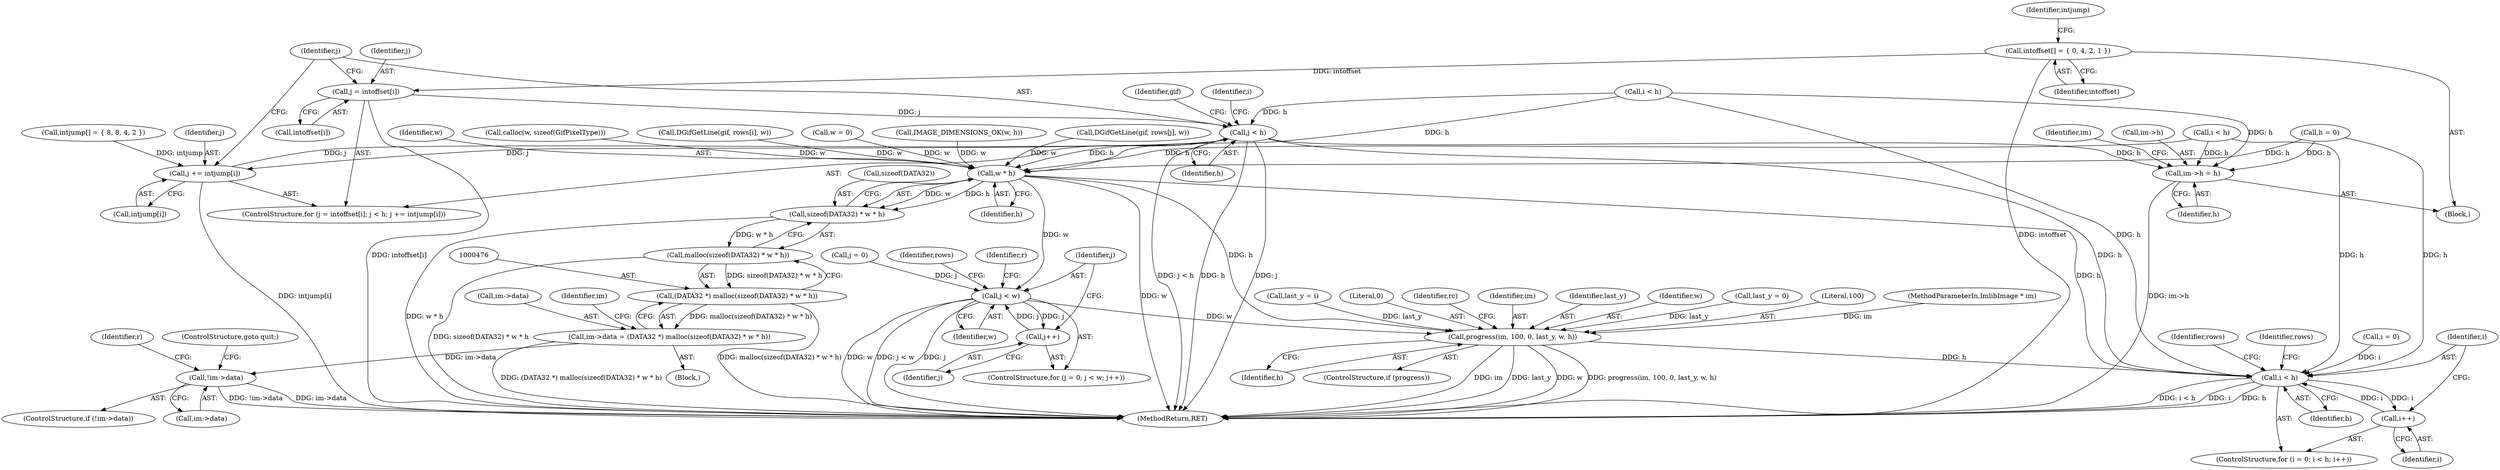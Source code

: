 digraph "0_enlightment_37a96801663b7b4cd3fbe56cc0eb8b6a17e766a8@array" {
"1000305" [label="(Call,j = intoffset[i])"];
"1000116" [label="(Call,intoffset[] = { 0, 4, 2, 1 })"];
"1000310" [label="(Call,j < h)"];
"1000313" [label="(Call,j += intjump[i])"];
"1000425" [label="(Call,im->h = h)"];
"1000481" [label="(Call,w * h)"];
"1000478" [label="(Call,sizeof(DATA32) * w * h)"];
"1000477" [label="(Call,malloc(sizeof(DATA32) * w * h))"];
"1000475" [label="(Call,(DATA32 *) malloc(sizeof(DATA32) * w * h))"];
"1000471" [label="(Call,im->data = (DATA32 *) malloc(sizeof(DATA32) * w * h))"];
"1000485" [label="(Call,!im->data)"];
"1000553" [label="(Call,j < w)"];
"1000556" [label="(Call,j++)"];
"1000741" [label="(Call,progress(im, 100, 0, last_y, w, h))"];
"1000756" [label="(Call,i < h)"];
"1000759" [label="(Call,i++)"];
"1000483" [label="(Identifier,h)"];
"1000337" [label="(Call,DGifGetLine(gif, rows[i], w))"];
"1000484" [label="(ControlStructure,if (!im->data))"];
"1000760" [label="(Identifier,i)"];
"1000320" [label="(Identifier,gif)"];
"1000249" [label="(Call,IMAGE_DIMENSIONS_OK(w, h))"];
"1000555" [label="(Identifier,w)"];
"1000449" [label="(Block,)"];
"1000563" [label="(Identifier,rows)"];
"1000697" [label="(Identifier,r)"];
"1000117" [label="(Identifier,intoffset)"];
"1000119" [label="(Call,intjump[] = { 8, 8, 4, 2 })"];
"1000554" [label="(Identifier,j)"];
"1000315" [label="(Call,intjump[i])"];
"1000314" [label="(Identifier,j)"];
"1000553" [label="(Call,j < w)"];
"1000110" [label="(MethodParameterIn,ImlibImage * im)"];
"1000549" [label="(ControlStructure,for (j = 0; j < w; j++))"];
"1000692" [label="(Call,last_y = i)"];
"1000752" [label="(ControlStructure,for (i = 0; i < h; i++))"];
"1000744" [label="(Literal,0)"];
"1000319" [label="(Call,DGifGetLine(gif, rows[j], w))"];
"1000267" [label="(Call,i < h)"];
"1000312" [label="(Identifier,h)"];
"1000472" [label="(Call,im->data)"];
"1000135" [label="(Call,w = 0)"];
"1000756" [label="(Call,i < h)"];
"1000478" [label="(Call,sizeof(DATA32) * w * h)"];
"1000749" [label="(Identifier,rc)"];
"1000759" [label="(Call,i++)"];
"1000742" [label="(Identifier,im)"];
"1000311" [label="(Identifier,j)"];
"1000741" [label="(Call,progress(im, 100, 0, last_y, w, h))"];
"1000493" [label="(Identifier,r)"];
"1000471" [label="(Call,im->data = (DATA32 *) malloc(sizeof(DATA32) * w * h))"];
"1000331" [label="(Call,i < h)"];
"1000310" [label="(Call,j < h)"];
"1000475" [label="(Call,(DATA32 *) malloc(sizeof(DATA32) * w * h))"];
"1000745" [label="(Identifier,last_y)"];
"1000485" [label="(Call,!im->data)"];
"1000313" [label="(Call,j += intjump[i])"];
"1000425" [label="(Call,im->h = h)"];
"1000557" [label="(Identifier,j)"];
"1000747" [label="(Identifier,h)"];
"1000486" [label="(Call,im->data)"];
"1000746" [label="(Identifier,w)"];
"1000305" [label="(Call,j = intoffset[i])"];
"1000429" [label="(Identifier,h)"];
"1000152" [label="(Call,last_y = 0)"];
"1000479" [label="(Call,sizeof(DATA32))"];
"1000758" [label="(Identifier,h)"];
"1000489" [label="(ControlStructure,goto quit;)"];
"1000433" [label="(Identifier,im)"];
"1000763" [label="(Identifier,rows)"];
"1000304" [label="(ControlStructure,for (j = intoffset[i]; j < h; j += intjump[i]))"];
"1000743" [label="(Literal,100)"];
"1000766" [label="(Identifier,rows)"];
"1000116" [label="(Call,intoffset[] = { 0, 4, 2, 1 })"];
"1000306" [label="(Identifier,j)"];
"1000139" [label="(Call,h = 0)"];
"1000120" [label="(Identifier,intjump)"];
"1000739" [label="(ControlStructure,if (progress))"];
"1000753" [label="(Call,i = 0)"];
"1000307" [label="(Call,intoffset[i])"];
"1000757" [label="(Identifier,i)"];
"1000114" [label="(Block,)"];
"1000773" [label="(MethodReturn,RET)"];
"1000482" [label="(Identifier,w)"];
"1000487" [label="(Identifier,im)"];
"1000277" [label="(Call,calloc(w, sizeof(GifPixelType)))"];
"1000302" [label="(Identifier,i)"];
"1000477" [label="(Call,malloc(sizeof(DATA32) * w * h))"];
"1000550" [label="(Call,j = 0)"];
"1000481" [label="(Call,w * h)"];
"1000426" [label="(Call,im->h)"];
"1000556" [label="(Call,j++)"];
"1000305" -> "1000304"  [label="AST: "];
"1000305" -> "1000307"  [label="CFG: "];
"1000306" -> "1000305"  [label="AST: "];
"1000307" -> "1000305"  [label="AST: "];
"1000311" -> "1000305"  [label="CFG: "];
"1000305" -> "1000773"  [label="DDG: intoffset[i]"];
"1000116" -> "1000305"  [label="DDG: intoffset"];
"1000305" -> "1000310"  [label="DDG: j"];
"1000116" -> "1000114"  [label="AST: "];
"1000116" -> "1000117"  [label="CFG: "];
"1000117" -> "1000116"  [label="AST: "];
"1000120" -> "1000116"  [label="CFG: "];
"1000116" -> "1000773"  [label="DDG: intoffset"];
"1000310" -> "1000304"  [label="AST: "];
"1000310" -> "1000312"  [label="CFG: "];
"1000311" -> "1000310"  [label="AST: "];
"1000312" -> "1000310"  [label="AST: "];
"1000320" -> "1000310"  [label="CFG: "];
"1000302" -> "1000310"  [label="CFG: "];
"1000310" -> "1000773"  [label="DDG: j < h"];
"1000310" -> "1000773"  [label="DDG: h"];
"1000310" -> "1000773"  [label="DDG: j"];
"1000313" -> "1000310"  [label="DDG: j"];
"1000267" -> "1000310"  [label="DDG: h"];
"1000310" -> "1000313"  [label="DDG: j"];
"1000310" -> "1000425"  [label="DDG: h"];
"1000310" -> "1000481"  [label="DDG: h"];
"1000310" -> "1000756"  [label="DDG: h"];
"1000313" -> "1000304"  [label="AST: "];
"1000313" -> "1000315"  [label="CFG: "];
"1000314" -> "1000313"  [label="AST: "];
"1000315" -> "1000313"  [label="AST: "];
"1000311" -> "1000313"  [label="CFG: "];
"1000313" -> "1000773"  [label="DDG: intjump[i]"];
"1000119" -> "1000313"  [label="DDG: intjump"];
"1000425" -> "1000114"  [label="AST: "];
"1000425" -> "1000429"  [label="CFG: "];
"1000426" -> "1000425"  [label="AST: "];
"1000429" -> "1000425"  [label="AST: "];
"1000433" -> "1000425"  [label="CFG: "];
"1000425" -> "1000773"  [label="DDG: im->h"];
"1000331" -> "1000425"  [label="DDG: h"];
"1000267" -> "1000425"  [label="DDG: h"];
"1000139" -> "1000425"  [label="DDG: h"];
"1000481" -> "1000478"  [label="AST: "];
"1000481" -> "1000483"  [label="CFG: "];
"1000482" -> "1000481"  [label="AST: "];
"1000483" -> "1000481"  [label="AST: "];
"1000478" -> "1000481"  [label="CFG: "];
"1000481" -> "1000773"  [label="DDG: w"];
"1000481" -> "1000478"  [label="DDG: w"];
"1000481" -> "1000478"  [label="DDG: h"];
"1000319" -> "1000481"  [label="DDG: w"];
"1000135" -> "1000481"  [label="DDG: w"];
"1000249" -> "1000481"  [label="DDG: w"];
"1000337" -> "1000481"  [label="DDG: w"];
"1000277" -> "1000481"  [label="DDG: w"];
"1000331" -> "1000481"  [label="DDG: h"];
"1000267" -> "1000481"  [label="DDG: h"];
"1000139" -> "1000481"  [label="DDG: h"];
"1000481" -> "1000553"  [label="DDG: w"];
"1000481" -> "1000741"  [label="DDG: h"];
"1000481" -> "1000756"  [label="DDG: h"];
"1000478" -> "1000477"  [label="AST: "];
"1000479" -> "1000478"  [label="AST: "];
"1000477" -> "1000478"  [label="CFG: "];
"1000478" -> "1000773"  [label="DDG: w * h"];
"1000478" -> "1000477"  [label="DDG: w * h"];
"1000477" -> "1000475"  [label="AST: "];
"1000475" -> "1000477"  [label="CFG: "];
"1000477" -> "1000773"  [label="DDG: sizeof(DATA32) * w * h"];
"1000477" -> "1000475"  [label="DDG: sizeof(DATA32) * w * h"];
"1000475" -> "1000471"  [label="AST: "];
"1000476" -> "1000475"  [label="AST: "];
"1000471" -> "1000475"  [label="CFG: "];
"1000475" -> "1000773"  [label="DDG: malloc(sizeof(DATA32) * w * h)"];
"1000475" -> "1000471"  [label="DDG: malloc(sizeof(DATA32) * w * h)"];
"1000471" -> "1000449"  [label="AST: "];
"1000472" -> "1000471"  [label="AST: "];
"1000487" -> "1000471"  [label="CFG: "];
"1000471" -> "1000773"  [label="DDG: (DATA32 *) malloc(sizeof(DATA32) * w * h)"];
"1000471" -> "1000485"  [label="DDG: im->data"];
"1000485" -> "1000484"  [label="AST: "];
"1000485" -> "1000486"  [label="CFG: "];
"1000486" -> "1000485"  [label="AST: "];
"1000489" -> "1000485"  [label="CFG: "];
"1000493" -> "1000485"  [label="CFG: "];
"1000485" -> "1000773"  [label="DDG: im->data"];
"1000485" -> "1000773"  [label="DDG: !im->data"];
"1000553" -> "1000549"  [label="AST: "];
"1000553" -> "1000555"  [label="CFG: "];
"1000554" -> "1000553"  [label="AST: "];
"1000555" -> "1000553"  [label="AST: "];
"1000563" -> "1000553"  [label="CFG: "];
"1000697" -> "1000553"  [label="CFG: "];
"1000553" -> "1000773"  [label="DDG: j < w"];
"1000553" -> "1000773"  [label="DDG: j"];
"1000553" -> "1000773"  [label="DDG: w"];
"1000556" -> "1000553"  [label="DDG: j"];
"1000550" -> "1000553"  [label="DDG: j"];
"1000553" -> "1000556"  [label="DDG: j"];
"1000553" -> "1000741"  [label="DDG: w"];
"1000556" -> "1000549"  [label="AST: "];
"1000556" -> "1000557"  [label="CFG: "];
"1000557" -> "1000556"  [label="AST: "];
"1000554" -> "1000556"  [label="CFG: "];
"1000741" -> "1000739"  [label="AST: "];
"1000741" -> "1000747"  [label="CFG: "];
"1000742" -> "1000741"  [label="AST: "];
"1000743" -> "1000741"  [label="AST: "];
"1000744" -> "1000741"  [label="AST: "];
"1000745" -> "1000741"  [label="AST: "];
"1000746" -> "1000741"  [label="AST: "];
"1000747" -> "1000741"  [label="AST: "];
"1000749" -> "1000741"  [label="CFG: "];
"1000741" -> "1000773"  [label="DDG: im"];
"1000741" -> "1000773"  [label="DDG: last_y"];
"1000741" -> "1000773"  [label="DDG: w"];
"1000741" -> "1000773"  [label="DDG: progress(im, 100, 0, last_y, w, h)"];
"1000110" -> "1000741"  [label="DDG: im"];
"1000692" -> "1000741"  [label="DDG: last_y"];
"1000152" -> "1000741"  [label="DDG: last_y"];
"1000741" -> "1000756"  [label="DDG: h"];
"1000756" -> "1000752"  [label="AST: "];
"1000756" -> "1000758"  [label="CFG: "];
"1000757" -> "1000756"  [label="AST: "];
"1000758" -> "1000756"  [label="AST: "];
"1000763" -> "1000756"  [label="CFG: "];
"1000766" -> "1000756"  [label="CFG: "];
"1000756" -> "1000773"  [label="DDG: i"];
"1000756" -> "1000773"  [label="DDG: h"];
"1000756" -> "1000773"  [label="DDG: i < h"];
"1000753" -> "1000756"  [label="DDG: i"];
"1000759" -> "1000756"  [label="DDG: i"];
"1000267" -> "1000756"  [label="DDG: h"];
"1000331" -> "1000756"  [label="DDG: h"];
"1000139" -> "1000756"  [label="DDG: h"];
"1000756" -> "1000759"  [label="DDG: i"];
"1000759" -> "1000752"  [label="AST: "];
"1000759" -> "1000760"  [label="CFG: "];
"1000760" -> "1000759"  [label="AST: "];
"1000757" -> "1000759"  [label="CFG: "];
}
